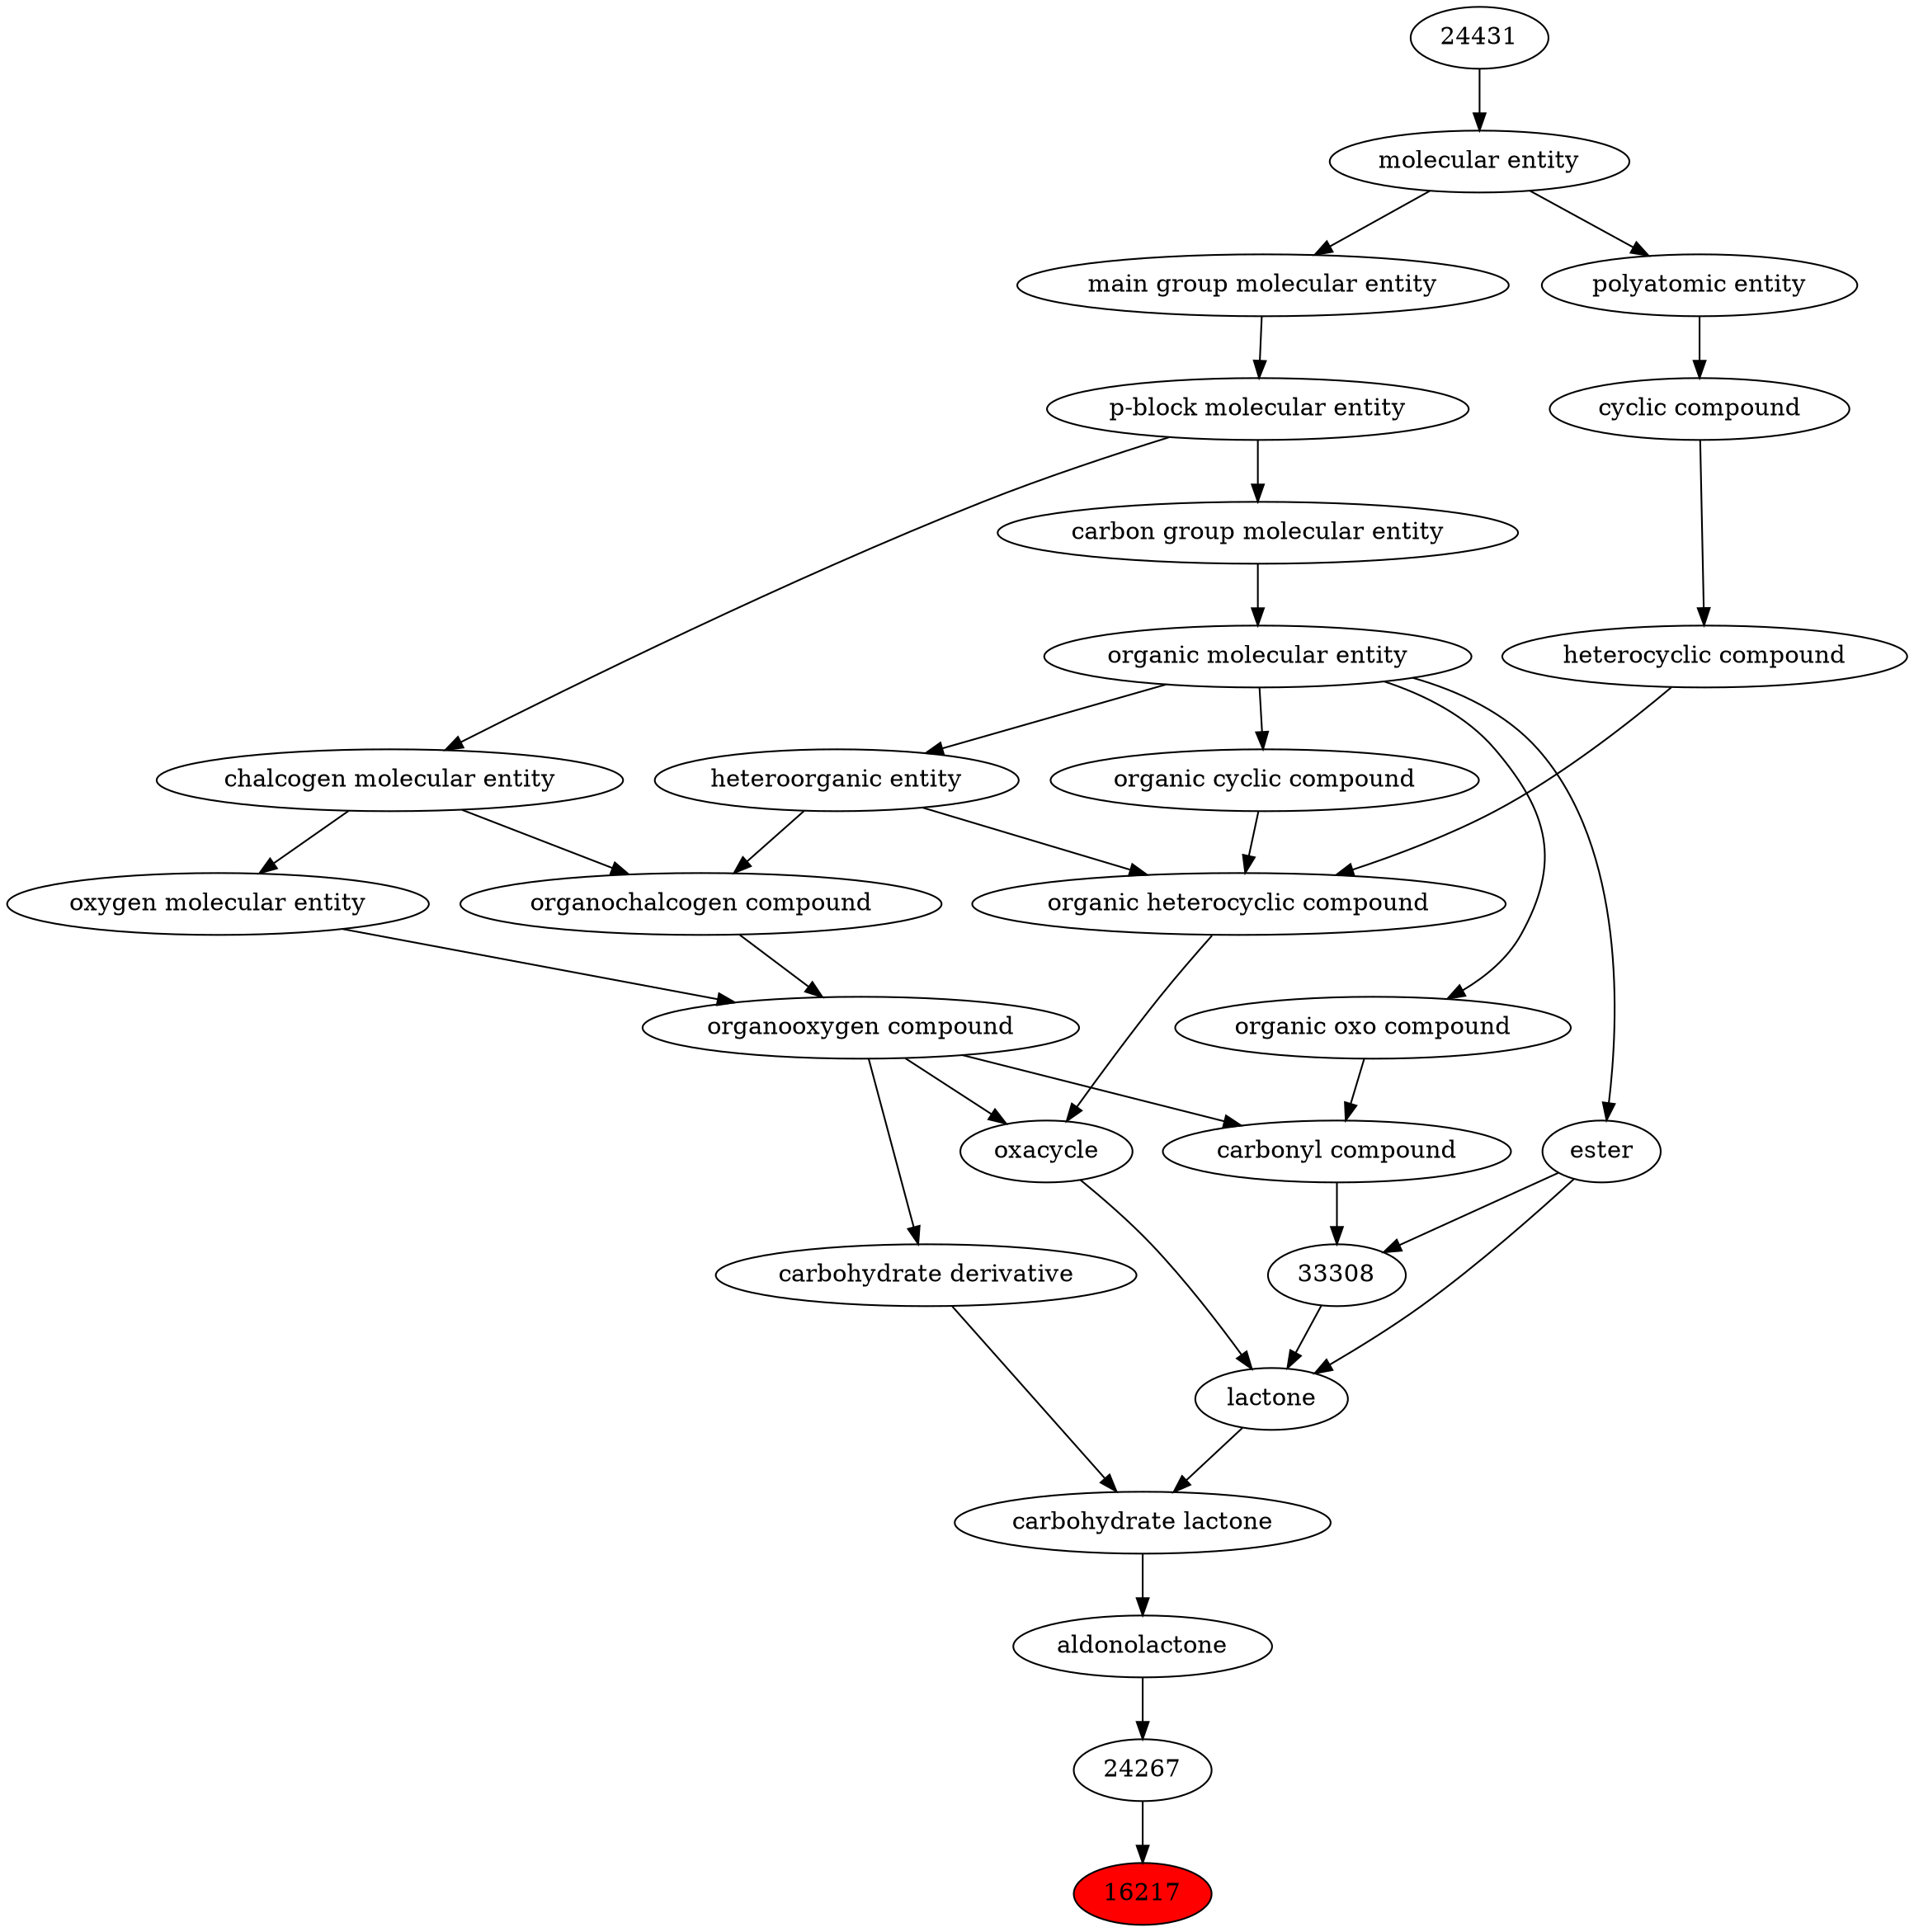 digraph tree{ 
16217 [label="16217" fillcolor=red style=filled]
24267 -> 16217
24267 [label="24267"]
22302 -> 24267
22302 [label="aldonolactone"]
37421 -> 22302
37421 [label="carbohydrate lactone"]
25000 -> 37421
63299 -> 37421
25000 [label="lactone"]
33308 -> 25000
35701 -> 25000
38104 -> 25000
63299 [label="carbohydrate derivative"]
36963 -> 63299
33308 [label="33308"]
36586 -> 33308
35701 -> 33308
35701 [label="ester"]
50860 -> 35701
38104 [label="oxacycle"]
24532 -> 38104
36963 -> 38104
36963 [label="organooxygen compound"]
36962 -> 36963
25806 -> 36963
36586 [label="carbonyl compound"]
36587 -> 36586
36963 -> 36586
50860 [label="organic molecular entity"]
33582 -> 50860
24532 [label="organic heterocyclic compound"]
33285 -> 24532
33832 -> 24532
5686 -> 24532
36962 [label="organochalcogen compound"]
33285 -> 36962
33304 -> 36962
25806 [label="oxygen molecular entity"]
33304 -> 25806
36587 [label="organic oxo compound"]
50860 -> 36587
33582 [label="carbon group molecular entity"]
33675 -> 33582
33285 [label="heteroorganic entity"]
50860 -> 33285
33832 [label="organic cyclic compound"]
50860 -> 33832
5686 [label="heterocyclic compound"]
33595 -> 5686
33304 [label="chalcogen molecular entity"]
33675 -> 33304
33675 [label="p-block molecular entity"]
33579 -> 33675
33595 [label="cyclic compound"]
36357 -> 33595
33579 [label="main group molecular entity"]
23367 -> 33579
36357 [label="polyatomic entity"]
23367 -> 36357
23367 [label="molecular entity"]
24431 -> 23367
24431 [label="24431"]
}
